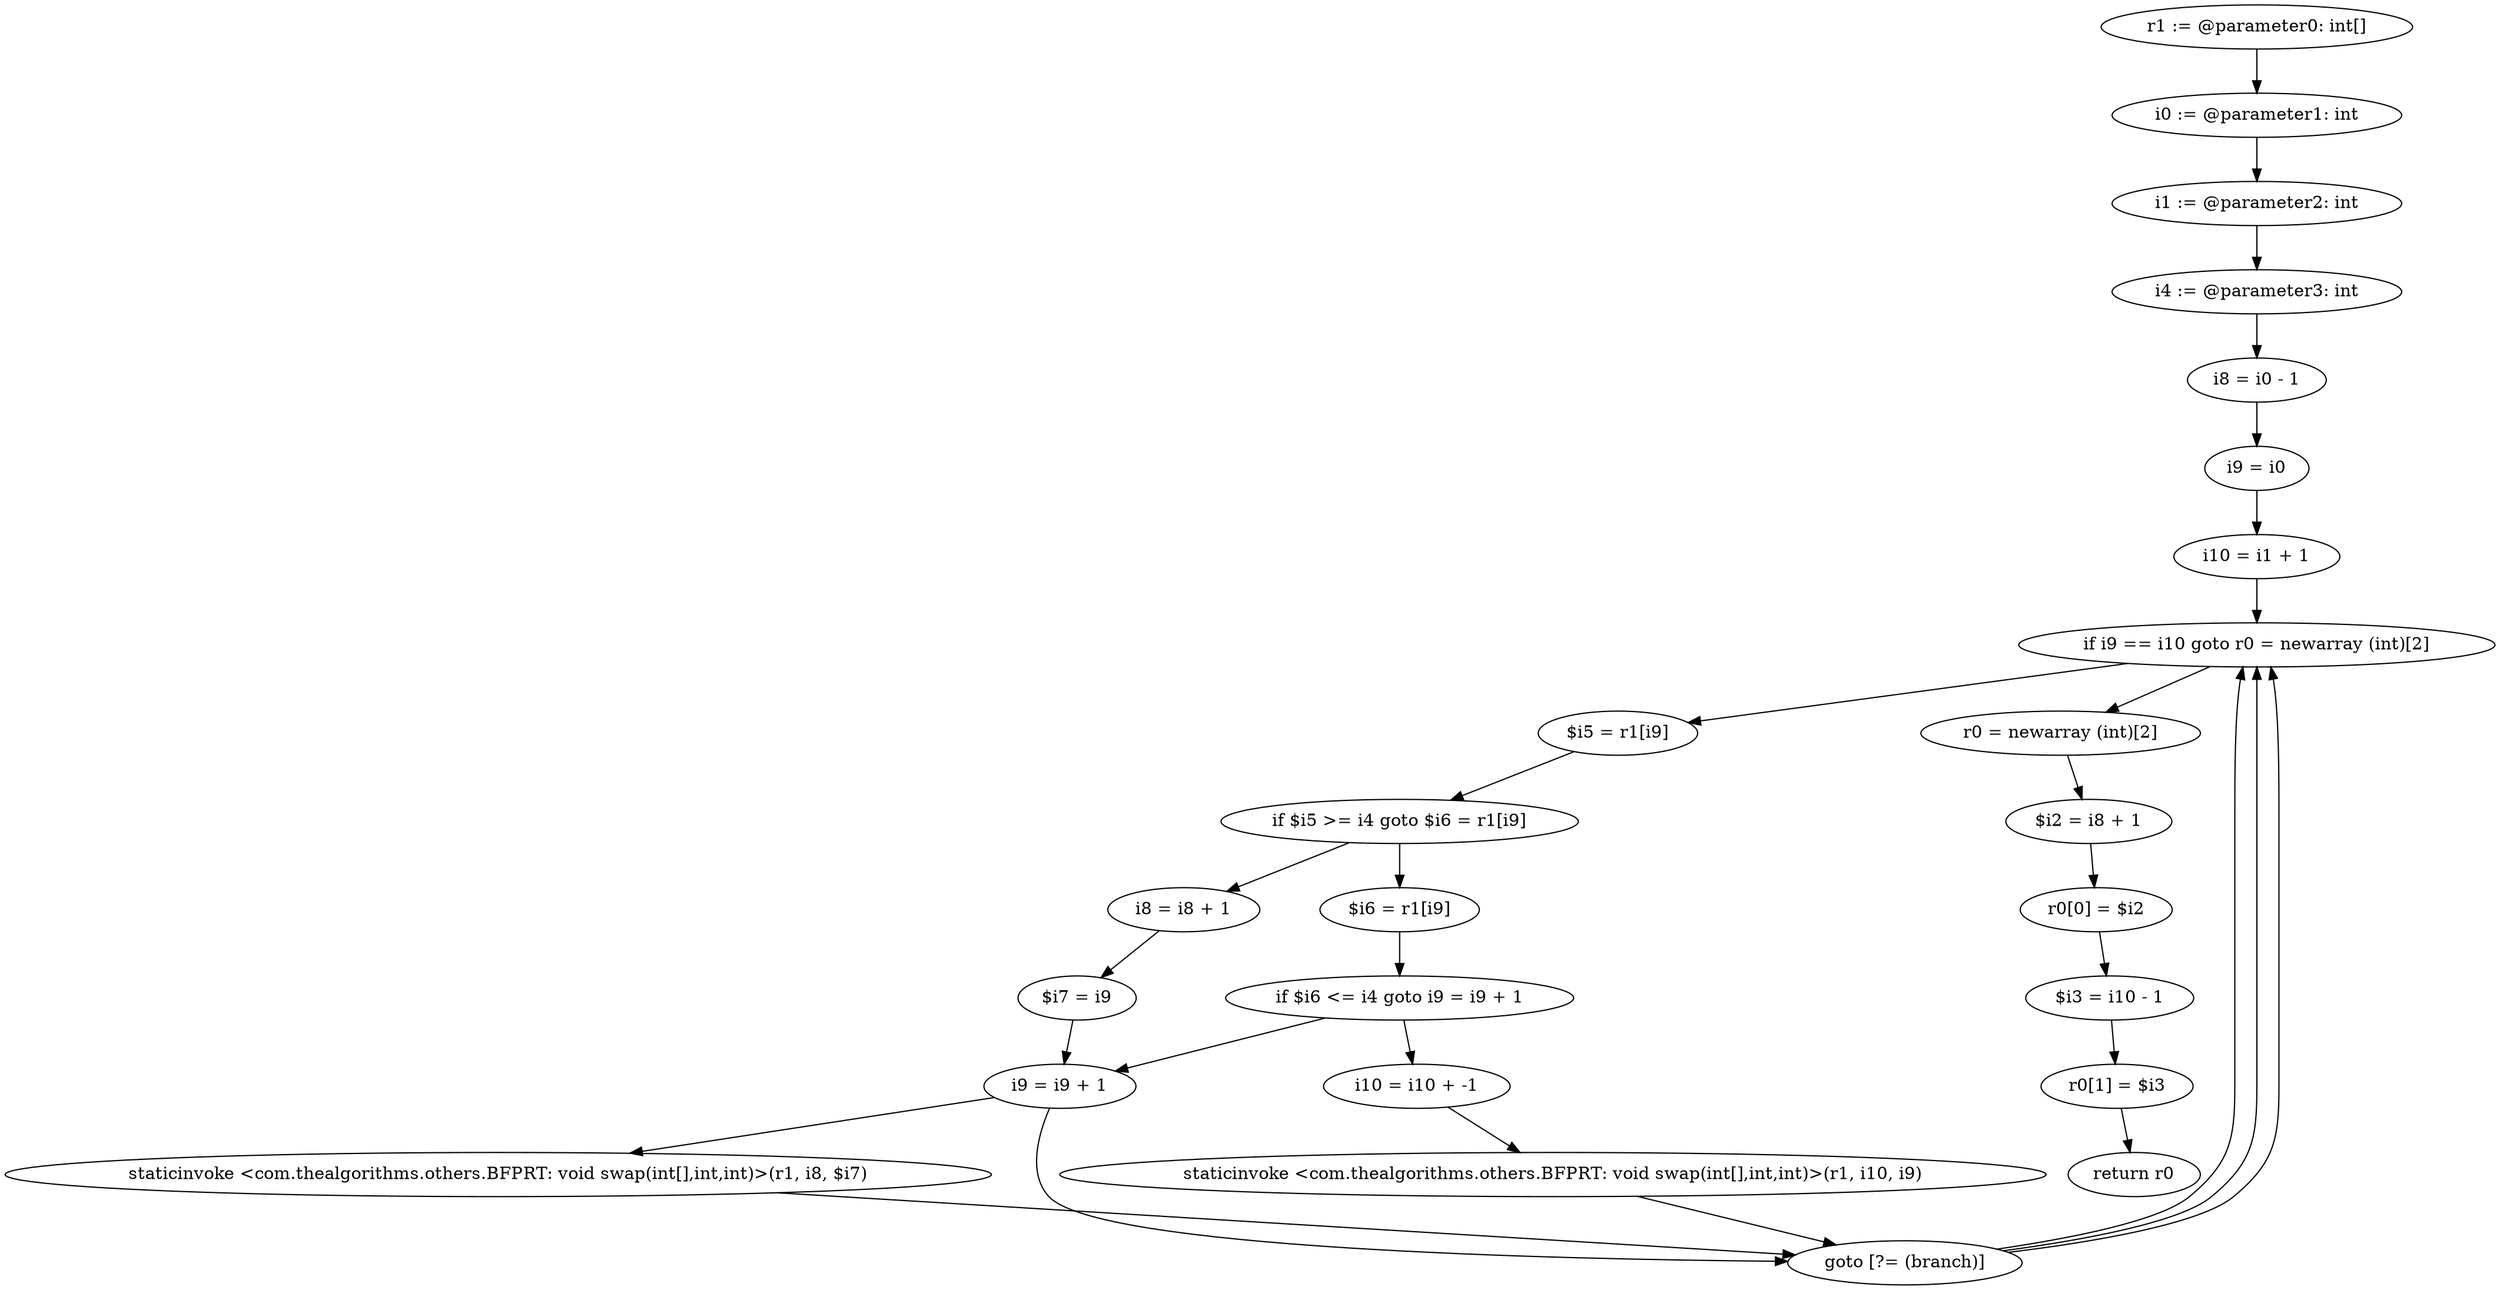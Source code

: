 digraph "unitGraph" {
    "r1 := @parameter0: int[]"
    "i0 := @parameter1: int"
    "i1 := @parameter2: int"
    "i4 := @parameter3: int"
    "i8 = i0 - 1"
    "i9 = i0"
    "i10 = i1 + 1"
    "if i9 == i10 goto r0 = newarray (int)[2]"
    "$i5 = r1[i9]"
    "if $i5 >= i4 goto $i6 = r1[i9]"
    "i8 = i8 + 1"
    "$i7 = i9"
    "i9 = i9 + 1"
    "staticinvoke <com.thealgorithms.others.BFPRT: void swap(int[],int,int)>(r1, i8, $i7)"
    "goto [?= (branch)]"
    "$i6 = r1[i9]"
    "if $i6 <= i4 goto i9 = i9 + 1"
    "i10 = i10 + -1"
    "staticinvoke <com.thealgorithms.others.BFPRT: void swap(int[],int,int)>(r1, i10, i9)"
    "r0 = newarray (int)[2]"
    "$i2 = i8 + 1"
    "r0[0] = $i2"
    "$i3 = i10 - 1"
    "r0[1] = $i3"
    "return r0"
    "r1 := @parameter0: int[]"->"i0 := @parameter1: int";
    "i0 := @parameter1: int"->"i1 := @parameter2: int";
    "i1 := @parameter2: int"->"i4 := @parameter3: int";
    "i4 := @parameter3: int"->"i8 = i0 - 1";
    "i8 = i0 - 1"->"i9 = i0";
    "i9 = i0"->"i10 = i1 + 1";
    "i10 = i1 + 1"->"if i9 == i10 goto r0 = newarray (int)[2]";
    "if i9 == i10 goto r0 = newarray (int)[2]"->"$i5 = r1[i9]";
    "if i9 == i10 goto r0 = newarray (int)[2]"->"r0 = newarray (int)[2]";
    "$i5 = r1[i9]"->"if $i5 >= i4 goto $i6 = r1[i9]";
    "if $i5 >= i4 goto $i6 = r1[i9]"->"i8 = i8 + 1";
    "if $i5 >= i4 goto $i6 = r1[i9]"->"$i6 = r1[i9]";
    "i8 = i8 + 1"->"$i7 = i9";
    "$i7 = i9"->"i9 = i9 + 1";
    "i9 = i9 + 1"->"staticinvoke <com.thealgorithms.others.BFPRT: void swap(int[],int,int)>(r1, i8, $i7)";
    "staticinvoke <com.thealgorithms.others.BFPRT: void swap(int[],int,int)>(r1, i8, $i7)"->"goto [?= (branch)]";
    "goto [?= (branch)]"->"if i9 == i10 goto r0 = newarray (int)[2]";
    "$i6 = r1[i9]"->"if $i6 <= i4 goto i9 = i9 + 1";
    "if $i6 <= i4 goto i9 = i9 + 1"->"i10 = i10 + -1";
    "if $i6 <= i4 goto i9 = i9 + 1"->"i9 = i9 + 1";
    "i10 = i10 + -1"->"staticinvoke <com.thealgorithms.others.BFPRT: void swap(int[],int,int)>(r1, i10, i9)";
    "staticinvoke <com.thealgorithms.others.BFPRT: void swap(int[],int,int)>(r1, i10, i9)"->"goto [?= (branch)]";
    "goto [?= (branch)]"->"if i9 == i10 goto r0 = newarray (int)[2]";
    "i9 = i9 + 1"->"goto [?= (branch)]";
    "goto [?= (branch)]"->"if i9 == i10 goto r0 = newarray (int)[2]";
    "r0 = newarray (int)[2]"->"$i2 = i8 + 1";
    "$i2 = i8 + 1"->"r0[0] = $i2";
    "r0[0] = $i2"->"$i3 = i10 - 1";
    "$i3 = i10 - 1"->"r0[1] = $i3";
    "r0[1] = $i3"->"return r0";
}

